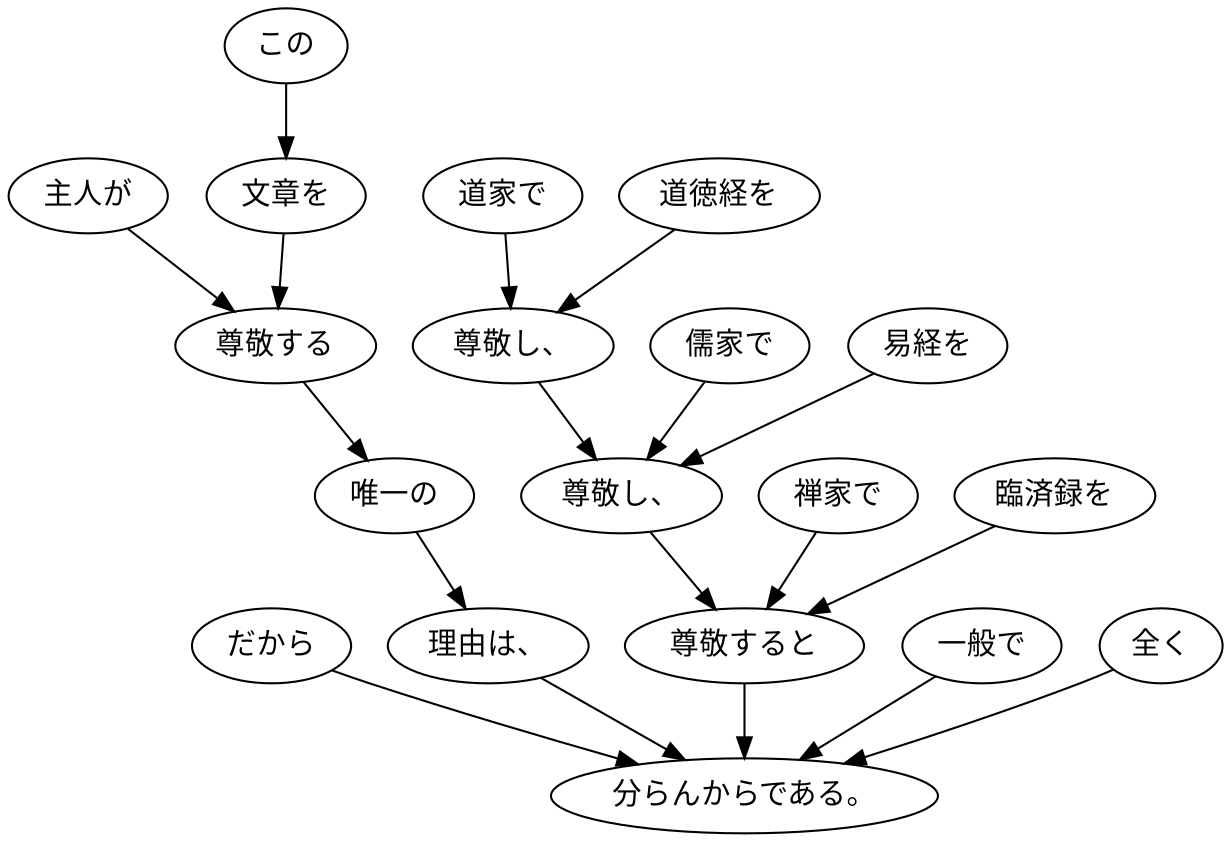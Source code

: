 digraph graph5844 {
	node0 [label="だから"];
	node1 [label="主人が"];
	node2 [label="この"];
	node3 [label="文章を"];
	node4 [label="尊敬する"];
	node5 [label="唯一の"];
	node6 [label="理由は、"];
	node7 [label="道家で"];
	node8 [label="道徳経を"];
	node9 [label="尊敬し、"];
	node10 [label="儒家で"];
	node11 [label="易経を"];
	node12 [label="尊敬し、"];
	node13 [label="禅家で"];
	node14 [label="臨済録を"];
	node15 [label="尊敬すると"];
	node16 [label="一般で"];
	node17 [label="全く"];
	node18 [label="分らんからである。"];
	node0 -> node18;
	node1 -> node4;
	node2 -> node3;
	node3 -> node4;
	node4 -> node5;
	node5 -> node6;
	node6 -> node18;
	node7 -> node9;
	node8 -> node9;
	node9 -> node12;
	node10 -> node12;
	node11 -> node12;
	node12 -> node15;
	node13 -> node15;
	node14 -> node15;
	node15 -> node18;
	node16 -> node18;
	node17 -> node18;
}
